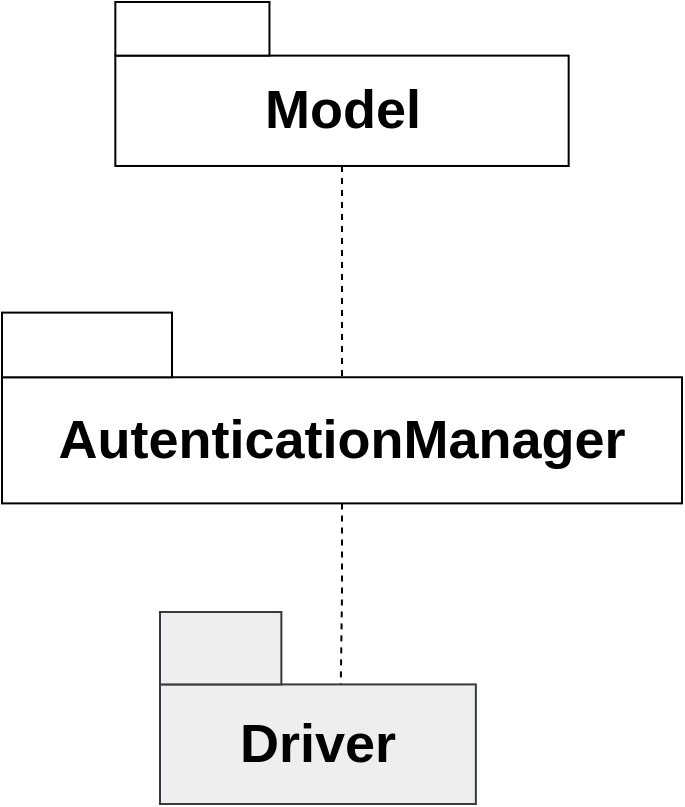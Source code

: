 <mxfile version="26.0.1">
  <diagram name="Page-1" id="_WifOgACthnYfP9bI0BG">
    <mxGraphModel dx="1500" dy="746" grid="0" gridSize="10" guides="1" tooltips="1" connect="1" arrows="0" fold="1" page="1" pageScale="1" pageWidth="850" pageHeight="1100" background="#FFFFFF" math="0" shadow="0">
      <root>
        <mxCell id="0" />
        <mxCell id="1" parent="0" />
        <mxCell id="GozQuFC3Nda_rZBn2isI-15" style="edgeStyle=orthogonalEdgeStyle;rounded=0;orthogonalLoop=1;jettySize=auto;html=1;exitX=0.5;exitY=1;exitDx=0;exitDy=0;entryX=0.572;entryY=0.084;entryDx=0;entryDy=0;entryPerimeter=0;dashed=1;endArrow=none;endFill=0;" edge="1" parent="1" source="GozQuFC3Nda_rZBn2isI-4" target="GozQuFC3Nda_rZBn2isI-3">
          <mxGeometry relative="1" as="geometry" />
        </mxCell>
        <mxCell id="GozQuFC3Nda_rZBn2isI-17" value="" style="group" vertex="1" connectable="0" parent="1">
          <mxGeometry x="289.667" y="103" width="226.667" height="81.988" as="geometry" />
        </mxCell>
        <mxCell id="GozQuFC3Nda_rZBn2isI-1" value="&lt;font style=&quot;font-size: 27px;&quot;&gt;&lt;b&gt;Model&lt;/b&gt;&lt;/font&gt;" style="rounded=0;whiteSpace=wrap;html=1;" vertex="1" parent="GozQuFC3Nda_rZBn2isI-17">
          <mxGeometry y="26.804" width="226.667" height="55.184" as="geometry" />
        </mxCell>
        <mxCell id="GozQuFC3Nda_rZBn2isI-10" value="" style="rounded=0;whiteSpace=wrap;html=1;" vertex="1" parent="GozQuFC3Nda_rZBn2isI-17">
          <mxGeometry width="77.067" height="26.804" as="geometry" />
        </mxCell>
        <mxCell id="GozQuFC3Nda_rZBn2isI-23" style="rounded=0;orthogonalLoop=1;jettySize=auto;html=1;exitX=0.5;exitY=1;exitDx=0;exitDy=0;entryX=0.5;entryY=0;entryDx=0;entryDy=0;startArrow=none;startFill=0;endArrow=none;endFill=0;dashed=1;" edge="1" parent="1" source="GozQuFC3Nda_rZBn2isI-1" target="GozQuFC3Nda_rZBn2isI-4">
          <mxGeometry relative="1" as="geometry" />
        </mxCell>
        <mxCell id="GozQuFC3Nda_rZBn2isI-24" value="" style="group" vertex="1" connectable="0" parent="1">
          <mxGeometry x="233" y="258.305" width="340.0" height="95.39" as="geometry" />
        </mxCell>
        <mxCell id="GozQuFC3Nda_rZBn2isI-4" value="&lt;font style=&quot;font-size: 27px;&quot;&gt;&lt;b&gt;AutenticationManager&lt;/b&gt;&lt;/font&gt;" style="rounded=0;whiteSpace=wrap;html=1;" vertex="1" parent="GozQuFC3Nda_rZBn2isI-24">
          <mxGeometry y="32.322" width="340.0" height="63.068" as="geometry" />
        </mxCell>
        <mxCell id="GozQuFC3Nda_rZBn2isI-12" value="" style="rounded=0;whiteSpace=wrap;html=1;" vertex="1" parent="GozQuFC3Nda_rZBn2isI-24">
          <mxGeometry width="85.0" height="32.322" as="geometry" />
        </mxCell>
        <mxCell id="GozQuFC3Nda_rZBn2isI-25" value="" style="group" vertex="1" connectable="0" parent="1">
          <mxGeometry x="312" y="408" width="157.93" height="96" as="geometry" />
        </mxCell>
        <mxCell id="GozQuFC3Nda_rZBn2isI-3" value="&lt;font style=&quot;font-size: 27px;&quot;&gt;&lt;b&gt;Driver&lt;/b&gt;&lt;/font&gt;" style="rounded=0;whiteSpace=wrap;html=1;fillColor=#eeeeee;strokeColor=#36393d;" vertex="1" parent="GozQuFC3Nda_rZBn2isI-25">
          <mxGeometry y="36.211" width="157.93" height="59.789" as="geometry" />
        </mxCell>
        <mxCell id="GozQuFC3Nda_rZBn2isI-13" value="" style="rounded=0;whiteSpace=wrap;html=1;fillColor=#eeeeee;strokeColor=#36393d;" vertex="1" parent="GozQuFC3Nda_rZBn2isI-25">
          <mxGeometry width="60.678" height="36.211" as="geometry" />
        </mxCell>
      </root>
    </mxGraphModel>
  </diagram>
</mxfile>
